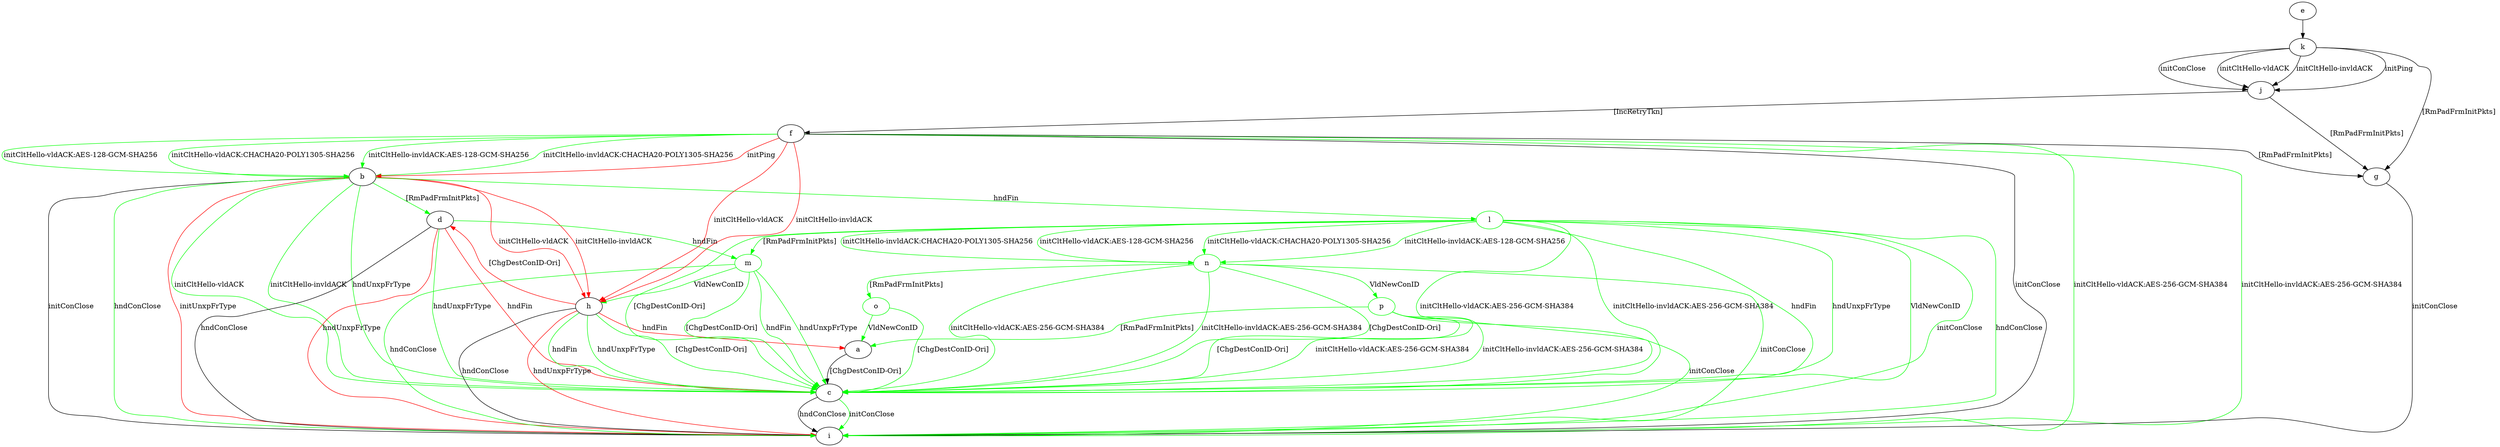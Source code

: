 digraph "" {
	a -> c	[key=0,
		label="[ChgDestConID-Ori] "];
	b -> c	[key=0,
		color=green,
		label="initCltHello-vldACK "];
	b -> c	[key=1,
		color=green,
		label="initCltHello-invldACK "];
	b -> c	[key=2,
		color=green,
		label="hndUnxpFrType "];
	b -> d	[key=0,
		color=green,
		label="[RmPadFrmInitPkts] "];
	b -> h	[key=0,
		color=red,
		label="initCltHello-vldACK "];
	b -> h	[key=1,
		color=red,
		label="initCltHello-invldACK "];
	b -> i	[key=0,
		label="initConClose "];
	b -> i	[key=1,
		color=green,
		label="hndConClose "];
	b -> i	[key=2,
		color=red,
		label="initUnxpFrType "];
	l	[color=green];
	b -> l	[key=0,
		color=green,
		label="hndFin "];
	c -> i	[key=0,
		label="hndConClose "];
	c -> i	[key=1,
		color=green,
		label="initConClose "];
	d -> c	[key=0,
		color=green,
		label="hndUnxpFrType "];
	d -> c	[key=1,
		color=red,
		label="hndFin "];
	d -> i	[key=0,
		label="hndConClose "];
	d -> i	[key=1,
		color=red,
		label="hndUnxpFrType "];
	m	[color=green];
	d -> m	[key=0,
		color=green,
		label="hndFin "];
	e -> k	[key=0];
	f -> b	[key=0,
		color=green,
		label="initCltHello-vldACK:AES-128-GCM-SHA256 "];
	f -> b	[key=1,
		color=green,
		label="initCltHello-vldACK:CHACHA20-POLY1305-SHA256 "];
	f -> b	[key=2,
		color=green,
		label="initCltHello-invldACK:AES-128-GCM-SHA256 "];
	f -> b	[key=3,
		color=green,
		label="initCltHello-invldACK:CHACHA20-POLY1305-SHA256 "];
	f -> b	[key=4,
		color=red,
		label="initPing "];
	f -> g	[key=0,
		label="[RmPadFrmInitPkts] "];
	f -> h	[key=0,
		color=red,
		label="initCltHello-vldACK "];
	f -> h	[key=1,
		color=red,
		label="initCltHello-invldACK "];
	f -> i	[key=0,
		label="initConClose "];
	f -> i	[key=1,
		color=green,
		label="initCltHello-vldACK:AES-256-GCM-SHA384 "];
	f -> i	[key=2,
		color=green,
		label="initCltHello-invldACK:AES-256-GCM-SHA384 "];
	g -> i	[key=0,
		label="initConClose "];
	h -> a	[key=0,
		color=red,
		label="hndFin "];
	h -> c	[key=0,
		color=green,
		label="hndFin "];
	h -> c	[key=1,
		color=green,
		label="hndUnxpFrType "];
	h -> c	[key=2,
		color=green,
		label="[ChgDestConID-Ori] "];
	h -> d	[key=0,
		color=red,
		label="[ChgDestConID-Ori] "];
	h -> i	[key=0,
		label="hndConClose "];
	h -> i	[key=1,
		color=red,
		label="hndUnxpFrType "];
	j -> f	[key=0,
		label="[IncRetryTkn] "];
	j -> g	[key=0,
		label="[RmPadFrmInitPkts] "];
	k -> g	[key=0,
		label="[RmPadFrmInitPkts] "];
	k -> j	[key=0,
		label="initPing "];
	k -> j	[key=1,
		label="initConClose "];
	k -> j	[key=2,
		label="initCltHello-vldACK "];
	k -> j	[key=3,
		label="initCltHello-invldACK "];
	l -> c	[key=0,
		color=green,
		label="initCltHello-vldACK:AES-256-GCM-SHA384 "];
	l -> c	[key=1,
		color=green,
		label="initCltHello-invldACK:AES-256-GCM-SHA384 "];
	l -> c	[key=2,
		color=green,
		label="hndFin "];
	l -> c	[key=3,
		color=green,
		label="hndUnxpFrType "];
	l -> c	[key=4,
		color=green,
		label="VldNewConID "];
	l -> c	[key=5,
		color=green,
		label="[ChgDestConID-Ori] "];
	l -> i	[key=0,
		color=green,
		label="initConClose "];
	l -> i	[key=1,
		color=green,
		label="hndConClose "];
	l -> m	[key=0,
		color=green,
		label="[RmPadFrmInitPkts] "];
	n	[color=green];
	l -> n	[key=0,
		color=green,
		label="initCltHello-vldACK:AES-128-GCM-SHA256 "];
	l -> n	[key=1,
		color=green,
		label="initCltHello-vldACK:CHACHA20-POLY1305-SHA256 "];
	l -> n	[key=2,
		color=green,
		label="initCltHello-invldACK:AES-128-GCM-SHA256 "];
	l -> n	[key=3,
		color=green,
		label="initCltHello-invldACK:CHACHA20-POLY1305-SHA256 "];
	m -> c	[key=0,
		color=green,
		label="hndFin "];
	m -> c	[key=1,
		color=green,
		label="hndUnxpFrType "];
	m -> c	[key=2,
		color=green,
		label="[ChgDestConID-Ori] "];
	m -> h	[key=0,
		color=green,
		label="VldNewConID "];
	m -> i	[key=0,
		color=green,
		label="hndConClose "];
	n -> c	[key=0,
		color=green,
		label="initCltHello-vldACK:AES-256-GCM-SHA384 "];
	n -> c	[key=1,
		color=green,
		label="initCltHello-invldACK:AES-256-GCM-SHA384 "];
	n -> c	[key=2,
		color=green,
		label="[ChgDestConID-Ori] "];
	n -> i	[key=0,
		color=green,
		label="initConClose "];
	o	[color=green];
	n -> o	[key=0,
		color=green,
		label="[RmPadFrmInitPkts] "];
	p	[color=green];
	n -> p	[key=0,
		color=green,
		label="VldNewConID "];
	o -> a	[key=0,
		color=green,
		label="VldNewConID "];
	o -> c	[key=0,
		color=green,
		label="[ChgDestConID-Ori] "];
	p -> a	[key=0,
		color=green,
		label="[RmPadFrmInitPkts] "];
	p -> c	[key=0,
		color=green,
		label="initCltHello-vldACK:AES-256-GCM-SHA384 "];
	p -> c	[key=1,
		color=green,
		label="initCltHello-invldACK:AES-256-GCM-SHA384 "];
	p -> c	[key=2,
		color=green,
		label="[ChgDestConID-Ori] "];
	p -> i	[key=0,
		color=green,
		label="initConClose "];
}
